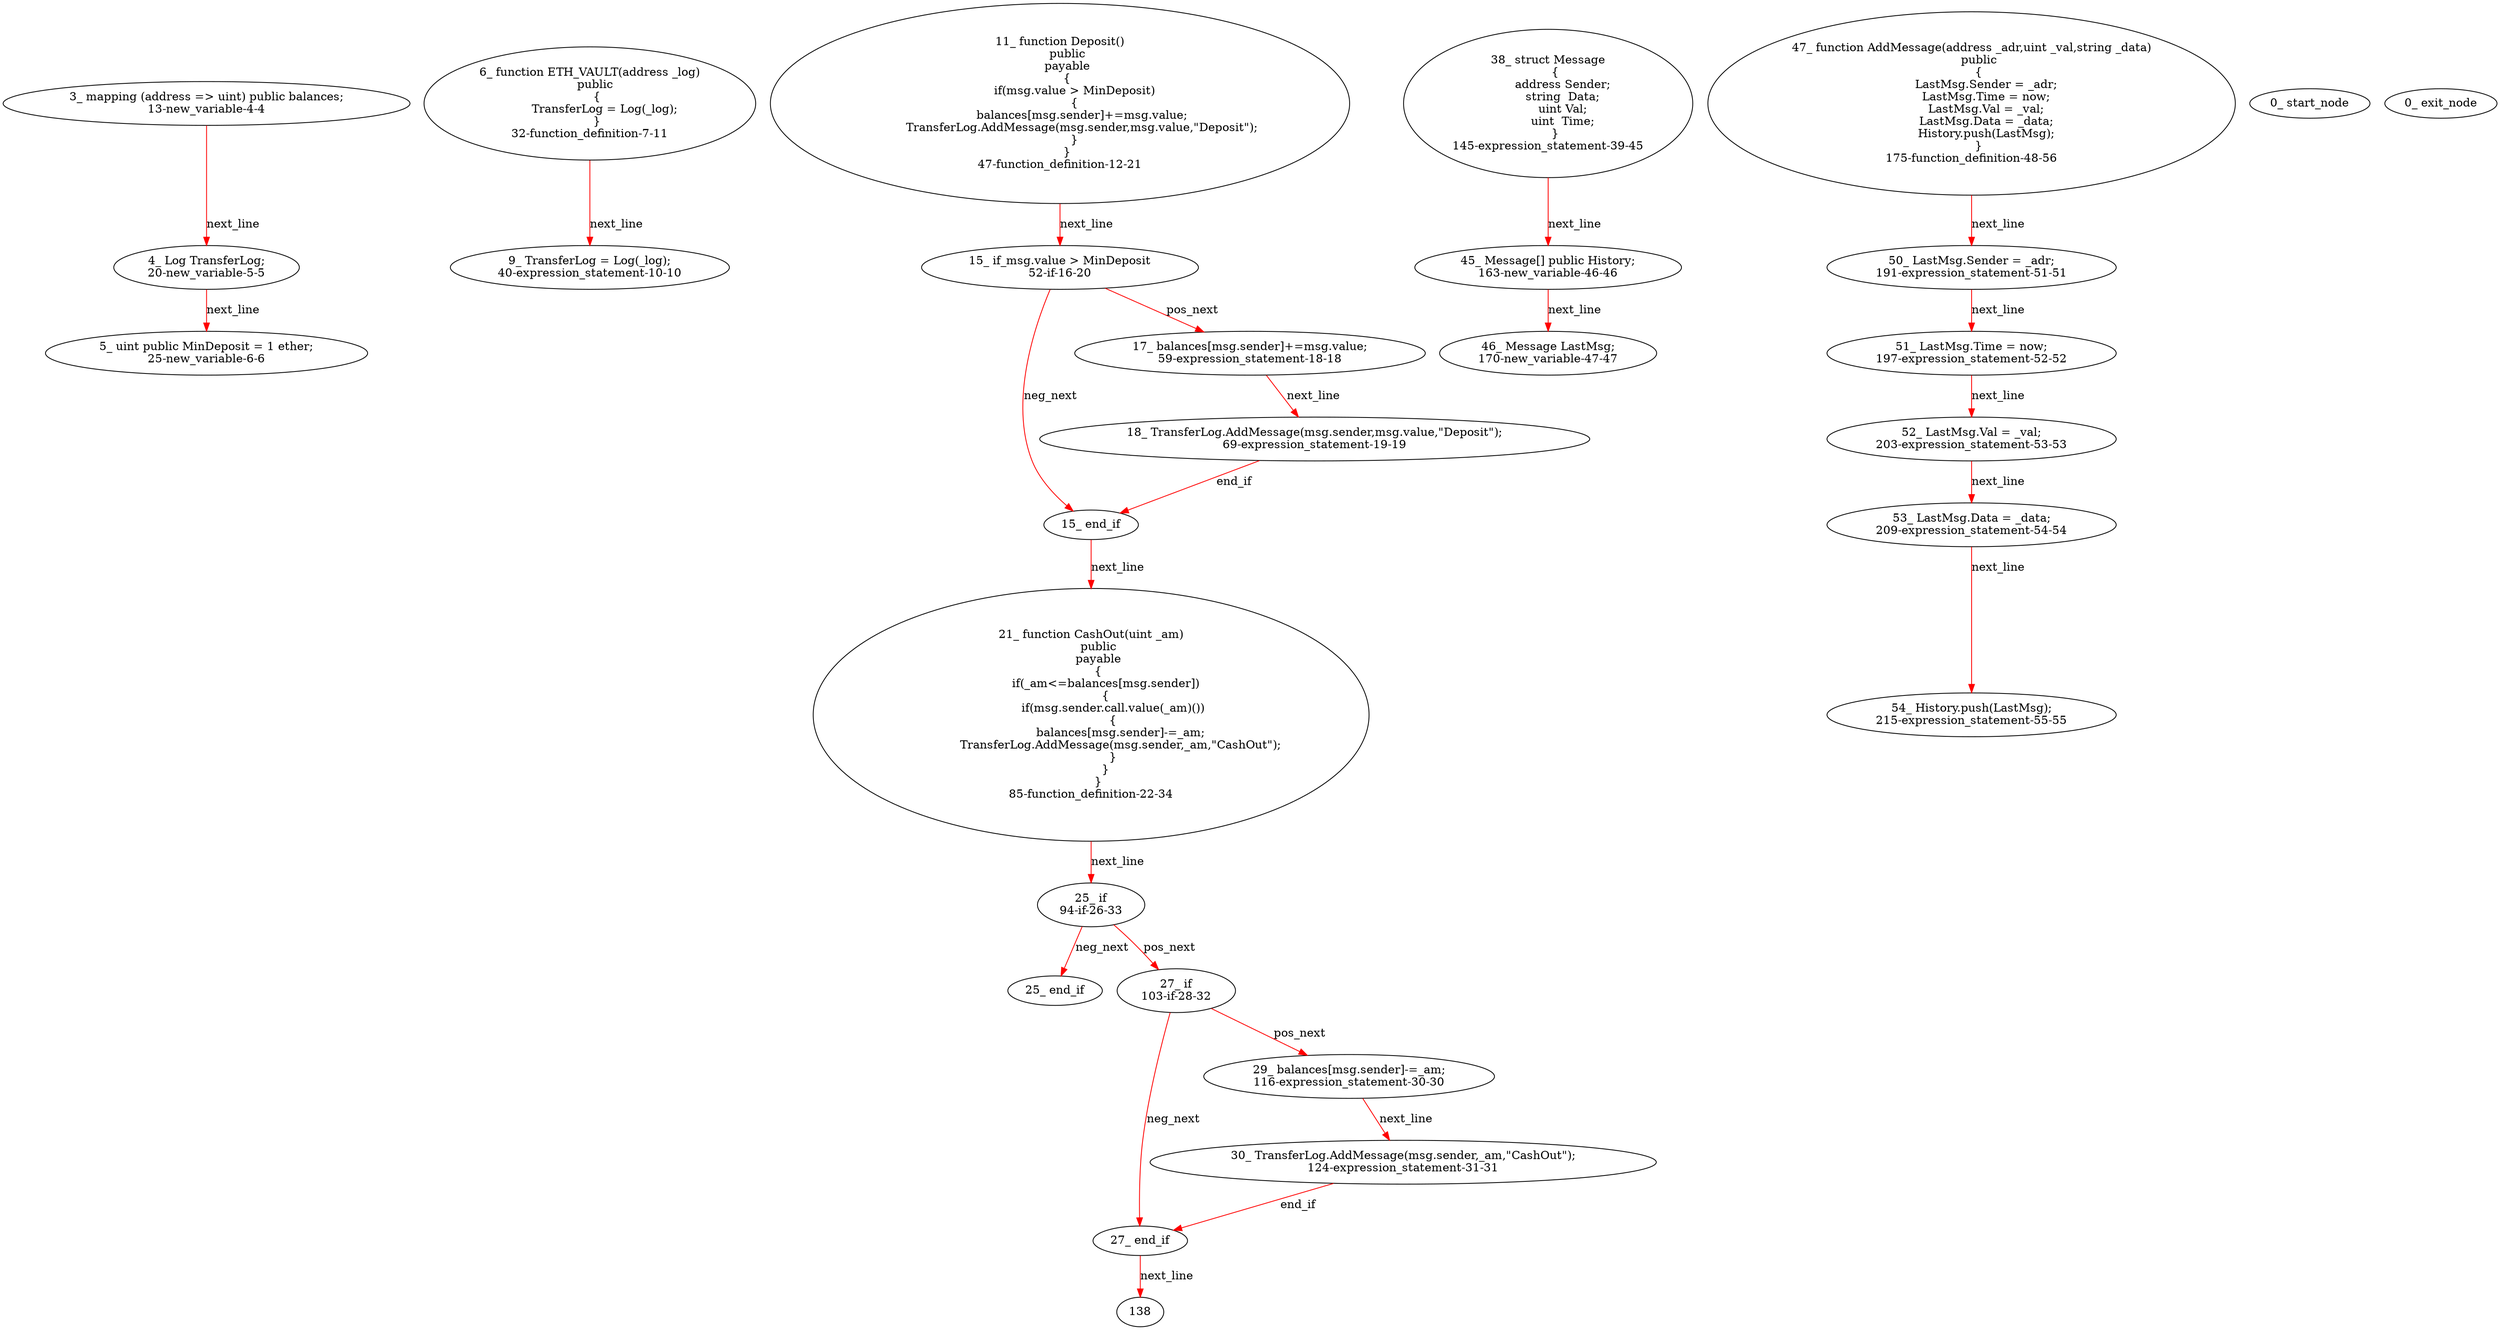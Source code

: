 digraph  {
13 [label="3_ mapping (address => uint) public balances;\n13-new_variable-4-4", method="", type_label=new_variable];
20 [label="4_ Log TransferLog;\n20-new_variable-5-5", method="", type_label=new_variable];
25 [label="5_ uint public MinDeposit = 1 ether;\n25-new_variable-6-6", method="", type_label=new_variable];
32 [label="6_ function ETH_VAULT(address _log)\n    public \n    {\n        TransferLog = Log(_log);\n    }\n32-function_definition-7-11", method="ETH_VAULT(address _log)", type_label=function_definition];
40 [label="9_ TransferLog = Log(_log);\n40-expression_statement-10-10", method="ETH_VAULT(address _log)", type_label=expression_statement];
47 [label="11_ function Deposit()\n    public\n    payable\n    {\n        if(msg.value > MinDeposit)\n        {\n            balances[msg.sender]+=msg.value;\n            TransferLog.AddMessage(msg.sender,msg.value,\"Deposit\");\n        }\n    }\n47-function_definition-12-21", method="Deposit()", type_label=function_definition];
52 [label="15_ if_msg.value > MinDeposit\n52-if-16-20", method="Deposit()", type_label=if];
269 [label="15_ end_if", method="Deposit()", type_label=end_if];
59 [label="17_ balances[msg.sender]+=msg.value;\n59-expression_statement-18-18", method="Deposit()", type_label=expression_statement];
69 [label="18_ TransferLog.AddMessage(msg.sender,msg.value,\"Deposit\");\n69-expression_statement-19-19", method="Deposit()", type_label=expression_statement];
85 [label="21_ function CashOut(uint _am)\n    public\n    payable\n    {\n        if(_am<=balances[msg.sender])\n        {\n            if(msg.sender.call.value(_am)())\n            {\n                balances[msg.sender]-=_am;\n                TransferLog.AddMessage(msg.sender,_am,\"CashOut\");\n            }\n        }\n    }\n85-function_definition-22-34", method="CashOut(uint _am)", type_label=function_definition];
94 [label="25_ if\n94-if-26-33", method="CashOut(uint _am)", type_label=if];
311 [label="25_ end_if", method="CashOut(uint _am)", type_label=end_if];
103 [label="27_ if\n103-if-28-32", method="CashOut(uint _am)", type_label=if];
320 [label="27_ end_if", method="CashOut(uint _am)", type_label=end_if];
116 [label="29_ balances[msg.sender]-=_am;\n116-expression_statement-30-30", method="CashOut(uint _am)", type_label=expression_statement];
124 [label="30_ TransferLog.AddMessage(msg.sender,_am,\"CashOut\");\n124-expression_statement-31-31", method="CashOut(uint _am)", type_label=expression_statement];
145 [label="38_ struct Message\n    {\n        address Sender;\n        string  Data;\n        uint Val;\n        uint  Time;\n    }\n145-expression_statement-39-45", method="Message()", type_label=expression_statement];
163 [label="45_ Message[] public History;\n163-new_variable-46-46", method="", type_label=new_variable];
170 [label="46_ Message LastMsg;\n170-new_variable-47-47", method="", type_label=new_variable];
175 [label="47_ function AddMessage(address _adr,uint _val,string _data)\n    public\n    {\n        LastMsg.Sender = _adr;\n        LastMsg.Time = now;\n        LastMsg.Val = _val;\n        LastMsg.Data = _data;\n        History.push(LastMsg);\n    }\n175-function_definition-48-56", method="AddMessage(address _adr,uint _val,string _data)", type_label=function_definition];
191 [label="50_ LastMsg.Sender = _adr;\n191-expression_statement-51-51", method="AddMessage(address _adr,uint _val,string _data)", type_label=expression_statement];
197 [label="51_ LastMsg.Time = now;\n197-expression_statement-52-52", method="AddMessage(address _adr,uint _val,string _data)", type_label=expression_statement];
203 [label="52_ LastMsg.Val = _val;\n203-expression_statement-53-53", method="AddMessage(address _adr,uint _val,string _data)", type_label=expression_statement];
209 [label="53_ LastMsg.Data = _data;\n209-expression_statement-54-54", method="AddMessage(address _adr,uint _val,string _data)", type_label=expression_statement];
215 [label="54_ History.push(LastMsg);\n215-expression_statement-55-55", method="AddMessage(address _adr,uint _val,string _data)", type_label=expression_statement];
1 [label="0_ start_node", method="", type_label=start];
2 [label="0_ exit_node", method="", type_label=exit];
138;
13 -> 20  [color=red, controlflow_type=next_line, edge_type=CFG_edge, key=0, label=next_line];
20 -> 25  [color=red, controlflow_type=next_line, edge_type=CFG_edge, key=0, label=next_line];
32 -> 40  [color=red, controlflow_type=next_line, edge_type=CFG_edge, key=0, label=next_line];
47 -> 52  [color=red, controlflow_type=next_line, edge_type=CFG_edge, key=0, label=next_line];
52 -> 59  [color=red, controlflow_type=pos_next, edge_type=CFG_edge, key=0, label=pos_next];
52 -> 269  [color=red, controlflow_type=neg_next, edge_type=CFG_edge, key=0, label=neg_next];
269 -> 85  [color=red, controlflow_type=next_line, edge_type=CFG_edge, key=0, label=next_line];
59 -> 69  [color=red, controlflow_type=next_line, edge_type=CFG_edge, key=0, label=next_line];
69 -> 269  [color=red, controlflow_type=end_if, edge_type=CFG_edge, key=0, label=end_if];
85 -> 94  [color=red, controlflow_type=next_line, edge_type=CFG_edge, key=0, label=next_line];
94 -> 103  [color=red, controlflow_type=pos_next, edge_type=CFG_edge, key=0, label=pos_next];
94 -> 311  [color=red, controlflow_type=neg_next, edge_type=CFG_edge, key=0, label=neg_next];
103 -> 116  [color=red, controlflow_type=pos_next, edge_type=CFG_edge, key=0, label=pos_next];
103 -> 320  [color=red, controlflow_type=neg_next, edge_type=CFG_edge, key=0, label=neg_next];
320 -> 138  [color=red, controlflow_type=next_line, edge_type=CFG_edge, key=0, label=next_line];
116 -> 124  [color=red, controlflow_type=next_line, edge_type=CFG_edge, key=0, label=next_line];
124 -> 320  [color=red, controlflow_type=end_if, edge_type=CFG_edge, key=0, label=end_if];
145 -> 163  [color=red, controlflow_type=next_line, edge_type=CFG_edge, key=0, label=next_line];
163 -> 170  [color=red, controlflow_type=next_line, edge_type=CFG_edge, key=0, label=next_line];
175 -> 191  [color=red, controlflow_type=next_line, edge_type=CFG_edge, key=0, label=next_line];
191 -> 197  [color=red, controlflow_type=next_line, edge_type=CFG_edge, key=0, label=next_line];
197 -> 203  [color=red, controlflow_type=next_line, edge_type=CFG_edge, key=0, label=next_line];
203 -> 209  [color=red, controlflow_type=next_line, edge_type=CFG_edge, key=0, label=next_line];
209 -> 215  [color=red, controlflow_type=next_line, edge_type=CFG_edge, key=0, label=next_line];
}
